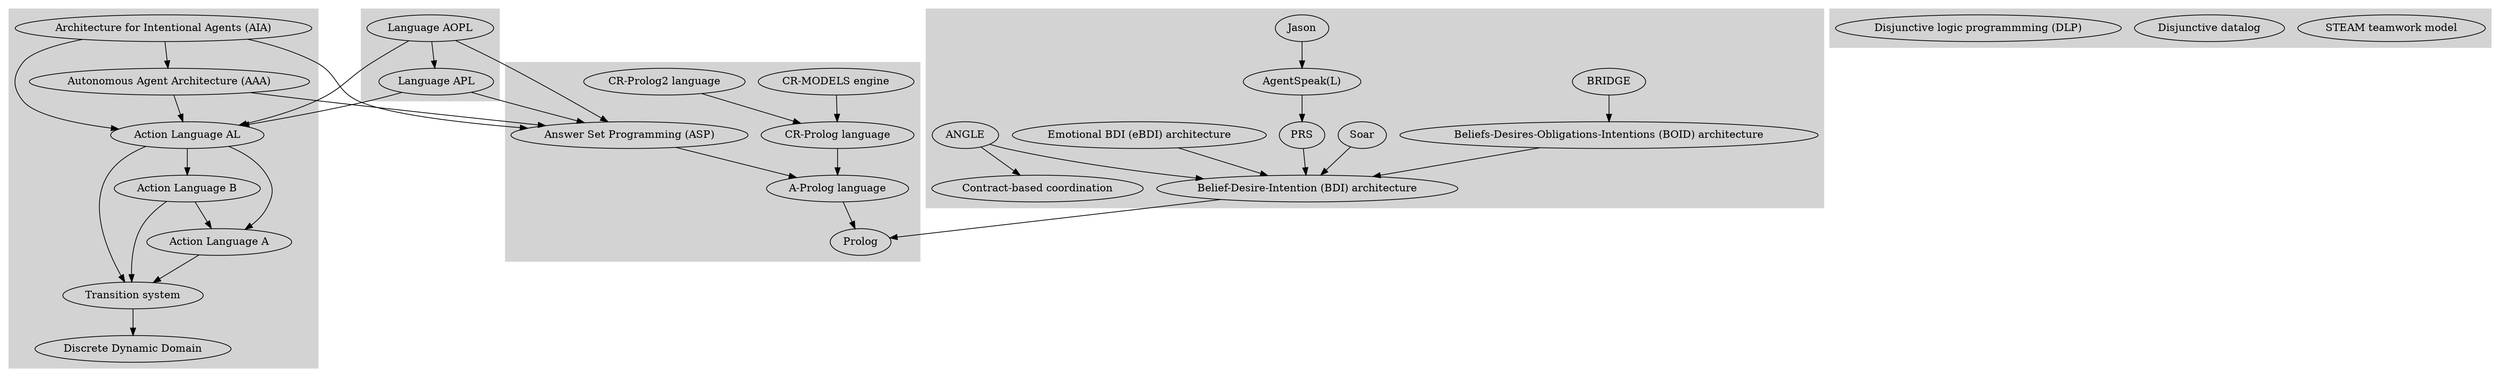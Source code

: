 digraph concept_map {
    subgraph cluster_action_language_agents {
        style = filled;
        color = lightgray;

        "Discrete Dynamic Domain";
        "Transition system";
        "Action Language A";
        "Action Language B";
        "Action Language AL";
        "Autonomous Agent Architecture (AAA)";
        "Architecture for Intentional Agents (AIA)";
    }
    subgraph cluster_bdi_agents {
        style = filled;
        color = lightgray;

        "Belief-Desire-Intention (BDI) architecture";
        "PRS";
        "AgentSpeak(L)";
        "Jason";
        "Emotional BDI (eBDI) architecture";
        "Beliefs-Desires-Obligations-Intentions (BOID) architecture";
        "BRIDGE";
        "Soar";
        "ANGLE";
        "Contract-based coordination";
    }
    subgraph cluster_policies {
        style = filled;
        color = lightgray;

        "Language APL";
        "Language AOPL";
    }
    subgraph cluster_other {
        style = filled;
        color = lightgray;

        "Answer Set Programming (ASP)";
        "A-Prolog language";
        "CR-Prolog language";
        "CR-MODELS engine";
        "CR-Prolog2 language";
        "Prolog";
    }
    subgraph cluster_other2 {
        style = filled;
        color = lightgray;

        "STEAM teamwork model";
        "Disjunctive datalog";
        "Disjunctive logic programmming (DLP)";
    }

    "Transition system" -> "Discrete Dynamic Domain";
    "Action Language A" -> "Transition system";
    "Action Language B" -> "Transition system";
    "Action Language B" -> "Action Language A";
    "Action Language AL" -> "Transition system";
    "Action Language AL" -> "Action Language A";
    "Action Language AL" -> "Action Language B";

    "Autonomous Agent Architecture (AAA)" -> "Action Language AL";
    "Autonomous Agent Architecture (AAA)" -> "Answer Set Programming (ASP)";
    "Architecture for Intentional Agents (AIA)" -> "Autonomous Agent Architecture (AAA)";
    "Architecture for Intentional Agents (AIA)" -> "Action Language AL";
    "Architecture for Intentional Agents (AIA)" -> "Answer Set Programming (ASP)";

    "Belief-Desire-Intention (BDI) architecture" -> "Prolog";
    "PRS" -> "Belief-Desire-Intention (BDI) architecture";
    "AgentSpeak(L)" -> "PRS";
    "Jason" -> "AgentSpeak(L)";

    "Emotional BDI (eBDI) architecture" -> "Belief-Desire-Intention (BDI) architecture";
    "Beliefs-Desires-Obligations-Intentions (BOID) architecture" -> "Belief-Desire-Intention (BDI) architecture";
    "BRIDGE" -> "Beliefs-Desires-Obligations-Intentions (BOID) architecture";

    "Soar" -> "Belief-Desire-Intention (BDI) architecture";

    "ANGLE" -> "Belief-Desire-Intention (BDI) architecture";
    "ANGLE" -> "Contract-based coordination";

    "Language APL" -> "Action Language AL";
    "Language APL" -> "Answer Set Programming (ASP)";

    "Language AOPL" -> "Language APL";
    "Language AOPL" -> "Action Language AL";
    "Language AOPL" -> "Answer Set Programming (ASP)";

    "Answer Set Programming (ASP)" -> "A-Prolog language";
    "CR-Prolog language" -> "A-Prolog language";
    "CR-MODELS engine" -> "CR-Prolog language";
    "CR-Prolog2 language" -> "CR-Prolog language";

    "A-Prolog language" -> "Prolog";
}
